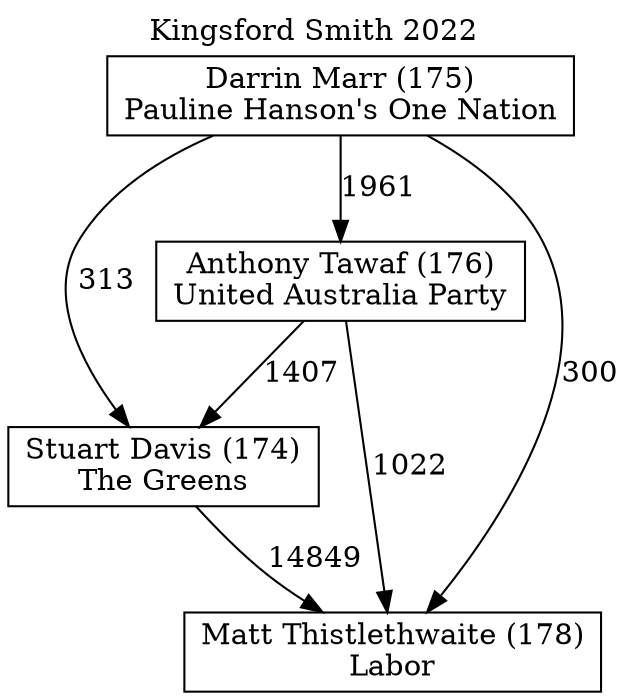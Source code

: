 // House preference flow
digraph "Matt Thistlethwaite (178)_Kingsford Smith_2022" {
	graph [label="Kingsford Smith 2022" labelloc=t mclimit=10]
	node [shape=box]
	"Stuart Davis (174)" [label="Stuart Davis (174)
The Greens"]
	"Anthony Tawaf (176)" [label="Anthony Tawaf (176)
United Australia Party"]
	"Matt Thistlethwaite (178)" [label="Matt Thistlethwaite (178)
Labor"]
	"Darrin Marr (175)" [label="Darrin Marr (175)
Pauline Hanson's One Nation"]
	"Anthony Tawaf (176)" -> "Matt Thistlethwaite (178)" [label=1022]
	"Darrin Marr (175)" -> "Stuart Davis (174)" [label=313]
	"Darrin Marr (175)" -> "Anthony Tawaf (176)" [label=1961]
	"Darrin Marr (175)" -> "Matt Thistlethwaite (178)" [label=300]
	"Stuart Davis (174)" -> "Matt Thistlethwaite (178)" [label=14849]
	"Anthony Tawaf (176)" -> "Stuart Davis (174)" [label=1407]
}

